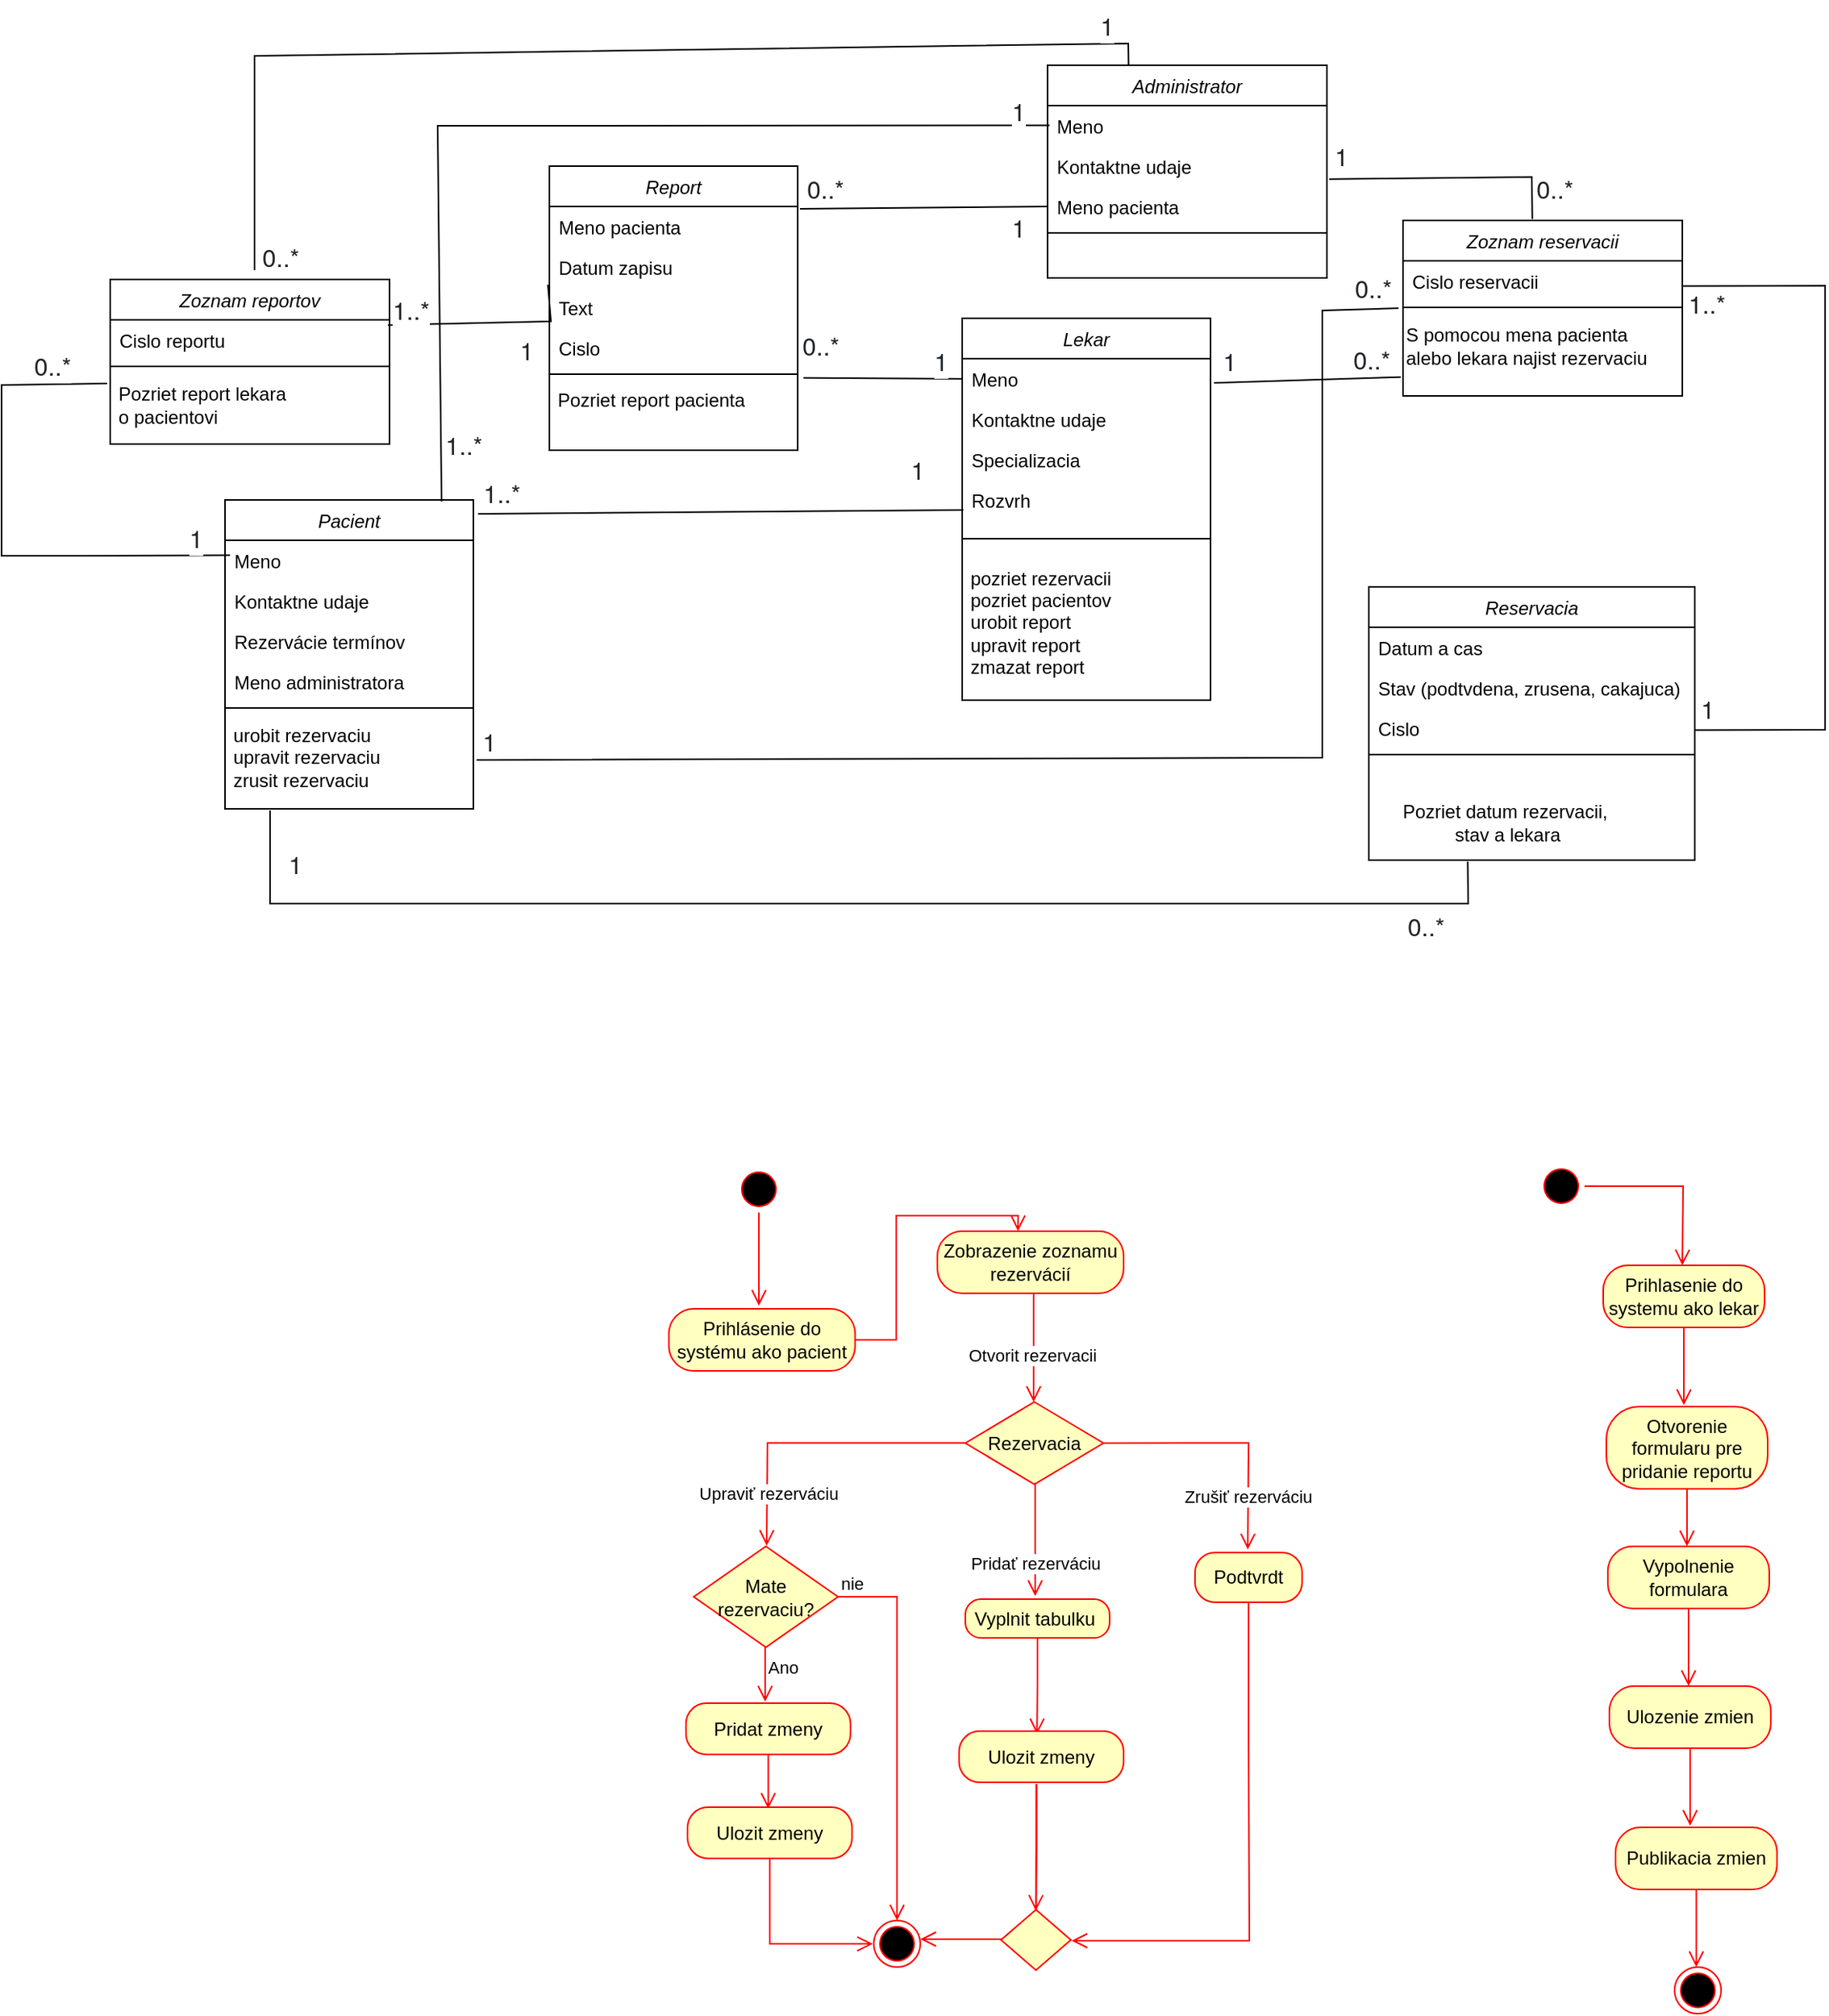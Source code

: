 <mxfile version="26.1.0">
  <diagram id="C5RBs43oDa-KdzZeNtuy" name="Page-1">
    <mxGraphModel dx="1524" dy="1364" grid="0" gridSize="10" guides="0" tooltips="1" connect="0" arrows="0" fold="1" page="0" pageScale="1" pageWidth="827" pageHeight="1169" math="0" shadow="0">
      <root>
        <mxCell id="WIyWlLk6GJQsqaUBKTNV-0" />
        <mxCell id="WIyWlLk6GJQsqaUBKTNV-1" parent="WIyWlLk6GJQsqaUBKTNV-0" />
        <mxCell id="SIPUVN5U4NCSUaF6MyJB-0" value="Pacient" style="swimlane;fontStyle=2;align=center;verticalAlign=top;childLayout=stackLayout;horizontal=1;startSize=26;horizontalStack=0;resizeParent=1;resizeLast=0;collapsible=1;marginBottom=0;rounded=0;shadow=0;strokeWidth=1;" parent="WIyWlLk6GJQsqaUBKTNV-1" vertex="1">
          <mxGeometry x="90" y="-200" width="160" height="199" as="geometry">
            <mxRectangle x="230" y="140" width="160" height="26" as="alternateBounds" />
          </mxGeometry>
        </mxCell>
        <mxCell id="SIPUVN5U4NCSUaF6MyJB-1" value="Meno" style="text;align=left;verticalAlign=top;spacingLeft=4;spacingRight=4;overflow=hidden;rotatable=0;points=[[0,0.5],[1,0.5]];portConstraint=eastwest;" parent="SIPUVN5U4NCSUaF6MyJB-0" vertex="1">
          <mxGeometry y="26" width="160" height="26" as="geometry" />
        </mxCell>
        <mxCell id="SIPUVN5U4NCSUaF6MyJB-2" value="Kontaktne udaje" style="text;align=left;verticalAlign=top;spacingLeft=4;spacingRight=4;overflow=hidden;rotatable=0;points=[[0,0.5],[1,0.5]];portConstraint=eastwest;rounded=0;shadow=0;html=0;" parent="SIPUVN5U4NCSUaF6MyJB-0" vertex="1">
          <mxGeometry y="52" width="160" height="26" as="geometry" />
        </mxCell>
        <mxCell id="SIPUVN5U4NCSUaF6MyJB-3" value="Rezervácie termínov" style="text;align=left;verticalAlign=top;spacingLeft=4;spacingRight=4;overflow=hidden;rotatable=0;points=[[0,0.5],[1,0.5]];portConstraint=eastwest;rounded=0;shadow=0;html=0;" parent="SIPUVN5U4NCSUaF6MyJB-0" vertex="1">
          <mxGeometry y="78" width="160" height="26" as="geometry" />
        </mxCell>
        <mxCell id="ebdDwNSdELi41IyHyQPE-24" value="Meno administratora" style="text;align=left;verticalAlign=top;spacingLeft=4;spacingRight=4;overflow=hidden;rotatable=0;points=[[0,0.5],[1,0.5]];portConstraint=eastwest;rounded=0;shadow=0;html=0;" vertex="1" parent="SIPUVN5U4NCSUaF6MyJB-0">
          <mxGeometry y="104" width="160" height="26" as="geometry" />
        </mxCell>
        <mxCell id="ebdDwNSdELi41IyHyQPE-96" value="" style="line;strokeWidth=1;fillColor=none;align=left;verticalAlign=middle;spacingTop=-1;spacingLeft=3;spacingRight=3;rotatable=0;labelPosition=right;points=[];portConstraint=eastwest;strokeColor=inherit;" vertex="1" parent="SIPUVN5U4NCSUaF6MyJB-0">
          <mxGeometry y="130" width="160" height="8" as="geometry" />
        </mxCell>
        <mxCell id="ebdDwNSdELi41IyHyQPE-103" value="&amp;nbsp;urobit rezervaciu&lt;br&gt;&amp;nbsp;upravit rezervaciu&lt;br&gt;&amp;nbsp;zrusit rezervaciu" style="text;html=1;align=left;verticalAlign=middle;resizable=0;points=[];autosize=1;strokeColor=none;fillColor=none;" vertex="1" parent="SIPUVN5U4NCSUaF6MyJB-0">
          <mxGeometry y="138" width="160" height="55" as="geometry" />
        </mxCell>
        <mxCell id="SIPUVN5U4NCSUaF6MyJB-7" value="Lekar" style="swimlane;fontStyle=2;align=center;verticalAlign=top;childLayout=stackLayout;horizontal=1;startSize=26;horizontalStack=0;resizeParent=1;resizeLast=0;collapsible=1;marginBottom=0;rounded=0;shadow=0;strokeWidth=1;" parent="WIyWlLk6GJQsqaUBKTNV-1" vertex="1">
          <mxGeometry x="565" y="-317" width="160" height="246" as="geometry">
            <mxRectangle x="580" y="-100" width="160" height="26" as="alternateBounds" />
          </mxGeometry>
        </mxCell>
        <mxCell id="SIPUVN5U4NCSUaF6MyJB-8" value="Meno" style="text;align=left;verticalAlign=top;spacingLeft=4;spacingRight=4;overflow=hidden;rotatable=0;points=[[0,0.5],[1,0.5]];portConstraint=eastwest;" parent="SIPUVN5U4NCSUaF6MyJB-7" vertex="1">
          <mxGeometry y="26" width="160" height="26" as="geometry" />
        </mxCell>
        <mxCell id="SIPUVN5U4NCSUaF6MyJB-9" value="Kontaktne udaje" style="text;align=left;verticalAlign=top;spacingLeft=4;spacingRight=4;overflow=hidden;rotatable=0;points=[[0,0.5],[1,0.5]];portConstraint=eastwest;rounded=0;shadow=0;html=0;" parent="SIPUVN5U4NCSUaF6MyJB-7" vertex="1">
          <mxGeometry y="52" width="160" height="26" as="geometry" />
        </mxCell>
        <mxCell id="SIPUVN5U4NCSUaF6MyJB-10" value="Specializacia" style="text;align=left;verticalAlign=top;spacingLeft=4;spacingRight=4;overflow=hidden;rotatable=0;points=[[0,0.5],[1,0.5]];portConstraint=eastwest;rounded=0;shadow=0;html=0;" parent="SIPUVN5U4NCSUaF6MyJB-7" vertex="1">
          <mxGeometry y="78" width="160" height="26" as="geometry" />
        </mxCell>
        <mxCell id="SIPUVN5U4NCSUaF6MyJB-11" value="Rozvrh&#xa;" style="text;align=left;verticalAlign=top;spacingLeft=4;spacingRight=4;overflow=hidden;rotatable=0;points=[[0,0.5],[1,0.5]];portConstraint=eastwest;rounded=0;shadow=0;html=0;" parent="SIPUVN5U4NCSUaF6MyJB-7" vertex="1">
          <mxGeometry y="104" width="160" height="26" as="geometry" />
        </mxCell>
        <mxCell id="ebdDwNSdELi41IyHyQPE-99" value="" style="line;strokeWidth=1;fillColor=none;align=left;verticalAlign=middle;spacingTop=-1;spacingLeft=3;spacingRight=3;rotatable=0;labelPosition=right;points=[];portConstraint=eastwest;strokeColor=inherit;" vertex="1" parent="SIPUVN5U4NCSUaF6MyJB-7">
          <mxGeometry y="130" width="160" height="24" as="geometry" />
        </mxCell>
        <mxCell id="ebdDwNSdELi41IyHyQPE-104" value="&amp;nbsp;pozriet rezervacii&amp;nbsp;&lt;div&gt;&amp;nbsp;pozriet pacientov&lt;br&gt;&amp;nbsp;urobit report&lt;br&gt;&amp;nbsp;upravit report&lt;br&gt;&amp;nbsp;zmazat report&lt;/div&gt;" style="text;html=1;align=left;verticalAlign=middle;resizable=0;points=[];autosize=1;strokeColor=none;fillColor=none;" vertex="1" parent="SIPUVN5U4NCSUaF6MyJB-7">
          <mxGeometry y="154" width="160" height="84" as="geometry" />
        </mxCell>
        <mxCell id="SIPUVN5U4NCSUaF6MyJB-14" value="Administrator" style="swimlane;fontStyle=2;align=center;verticalAlign=top;childLayout=stackLayout;horizontal=1;startSize=26;horizontalStack=0;resizeParent=1;resizeLast=0;collapsible=1;marginBottom=0;rounded=0;shadow=0;strokeWidth=1;" parent="WIyWlLk6GJQsqaUBKTNV-1" vertex="1">
          <mxGeometry x="620" y="-480" width="180" height="137" as="geometry">
            <mxRectangle x="230" y="140" width="160" height="26" as="alternateBounds" />
          </mxGeometry>
        </mxCell>
        <mxCell id="SIPUVN5U4NCSUaF6MyJB-15" value="Meno" style="text;align=left;verticalAlign=top;spacingLeft=4;spacingRight=4;overflow=hidden;rotatable=0;points=[[0,0.5],[1,0.5]];portConstraint=eastwest;" parent="SIPUVN5U4NCSUaF6MyJB-14" vertex="1">
          <mxGeometry y="26" width="180" height="26" as="geometry" />
        </mxCell>
        <mxCell id="SIPUVN5U4NCSUaF6MyJB-16" value="Kontaktne udaje" style="text;align=left;verticalAlign=top;spacingLeft=4;spacingRight=4;overflow=hidden;rotatable=0;points=[[0,0.5],[1,0.5]];portConstraint=eastwest;rounded=0;shadow=0;html=0;" parent="SIPUVN5U4NCSUaF6MyJB-14" vertex="1">
          <mxGeometry y="52" width="180" height="26" as="geometry" />
        </mxCell>
        <mxCell id="SIPUVN5U4NCSUaF6MyJB-17" value="Meno pacienta" style="text;align=left;verticalAlign=top;spacingLeft=4;spacingRight=4;overflow=hidden;rotatable=0;points=[[0,0.5],[1,0.5]];portConstraint=eastwest;rounded=0;shadow=0;html=0;" parent="SIPUVN5U4NCSUaF6MyJB-14" vertex="1">
          <mxGeometry y="78" width="180" height="26" as="geometry" />
        </mxCell>
        <mxCell id="ebdDwNSdELi41IyHyQPE-100" value="" style="line;strokeWidth=1;fillColor=none;align=left;verticalAlign=middle;spacingTop=-1;spacingLeft=3;spacingRight=3;rotatable=0;labelPosition=right;points=[];portConstraint=eastwest;strokeColor=inherit;" vertex="1" parent="SIPUVN5U4NCSUaF6MyJB-14">
          <mxGeometry y="104" width="180" height="8" as="geometry" />
        </mxCell>
        <mxCell id="SIPUVN5U4NCSUaF6MyJB-19" value="Reservacia" style="swimlane;fontStyle=2;align=center;verticalAlign=top;childLayout=stackLayout;horizontal=1;startSize=26;horizontalStack=0;resizeParent=1;resizeLast=0;collapsible=1;marginBottom=0;rounded=0;shadow=0;strokeWidth=1;" parent="WIyWlLk6GJQsqaUBKTNV-1" vertex="1">
          <mxGeometry x="827" y="-144" width="210" height="176" as="geometry">
            <mxRectangle x="230" y="140" width="160" height="26" as="alternateBounds" />
          </mxGeometry>
        </mxCell>
        <mxCell id="SIPUVN5U4NCSUaF6MyJB-22" value="Datum a cas" style="text;align=left;verticalAlign=top;spacingLeft=4;spacingRight=4;overflow=hidden;rotatable=0;points=[[0,0.5],[1,0.5]];portConstraint=eastwest;rounded=0;shadow=0;html=0;" parent="SIPUVN5U4NCSUaF6MyJB-19" vertex="1">
          <mxGeometry y="26" width="210" height="26" as="geometry" />
        </mxCell>
        <mxCell id="SIPUVN5U4NCSUaF6MyJB-23" value="Stav (podtvdena, zrusena, cakajuca)" style="text;align=left;verticalAlign=top;spacingLeft=4;spacingRight=4;overflow=hidden;rotatable=0;points=[[0,0.5],[1,0.5]];portConstraint=eastwest;rounded=0;shadow=0;html=0;" parent="SIPUVN5U4NCSUaF6MyJB-19" vertex="1">
          <mxGeometry y="52" width="210" height="26" as="geometry" />
        </mxCell>
        <mxCell id="ebdDwNSdELi41IyHyQPE-10" value="Cislo" style="text;align=left;verticalAlign=top;spacingLeft=4;spacingRight=4;overflow=hidden;rotatable=0;points=[[0,0.5],[1,0.5]];portConstraint=eastwest;rounded=0;shadow=0;html=0;" vertex="1" parent="SIPUVN5U4NCSUaF6MyJB-19">
          <mxGeometry y="78" width="210" height="26" as="geometry" />
        </mxCell>
        <mxCell id="ebdDwNSdELi41IyHyQPE-102" value="" style="line;strokeWidth=1;fillColor=none;align=left;verticalAlign=middle;spacingTop=-1;spacingLeft=3;spacingRight=3;rotatable=0;labelPosition=right;points=[];portConstraint=eastwest;strokeColor=inherit;" vertex="1" parent="SIPUVN5U4NCSUaF6MyJB-19">
          <mxGeometry y="104" width="210" height="8" as="geometry" />
        </mxCell>
        <mxCell id="SIPUVN5U4NCSUaF6MyJB-28" value="Report" style="swimlane;fontStyle=2;align=center;verticalAlign=top;childLayout=stackLayout;horizontal=1;startSize=26;horizontalStack=0;resizeParent=1;resizeLast=0;collapsible=1;marginBottom=0;rounded=0;shadow=0;strokeWidth=1;" parent="WIyWlLk6GJQsqaUBKTNV-1" vertex="1">
          <mxGeometry x="299" y="-415" width="160" height="183" as="geometry">
            <mxRectangle x="230" y="140" width="160" height="26" as="alternateBounds" />
          </mxGeometry>
        </mxCell>
        <mxCell id="SIPUVN5U4NCSUaF6MyJB-29" value="Meno pacienta" style="text;align=left;verticalAlign=top;spacingLeft=4;spacingRight=4;overflow=hidden;rotatable=0;points=[[0,0.5],[1,0.5]];portConstraint=eastwest;" parent="SIPUVN5U4NCSUaF6MyJB-28" vertex="1">
          <mxGeometry y="26" width="160" height="26" as="geometry" />
        </mxCell>
        <mxCell id="SIPUVN5U4NCSUaF6MyJB-30" value="Datum zapisu" style="text;align=left;verticalAlign=top;spacingLeft=4;spacingRight=4;overflow=hidden;rotatable=0;points=[[0,0.5],[1,0.5]];portConstraint=eastwest;rounded=0;shadow=0;html=0;" parent="SIPUVN5U4NCSUaF6MyJB-28" vertex="1">
          <mxGeometry y="52" width="160" height="26" as="geometry" />
        </mxCell>
        <mxCell id="SIPUVN5U4NCSUaF6MyJB-32" value="Text" style="text;align=left;verticalAlign=top;spacingLeft=4;spacingRight=4;overflow=hidden;rotatable=0;points=[[0,0.5],[1,0.5]];portConstraint=eastwest;rounded=0;shadow=0;html=0;" parent="SIPUVN5U4NCSUaF6MyJB-28" vertex="1">
          <mxGeometry y="78" width="160" height="26" as="geometry" />
        </mxCell>
        <mxCell id="ebdDwNSdELi41IyHyQPE-15" value="Cislo" style="text;align=left;verticalAlign=top;spacingLeft=4;spacingRight=4;overflow=hidden;rotatable=0;points=[[0,0.5],[1,0.5]];portConstraint=eastwest;rounded=0;shadow=0;html=0;" vertex="1" parent="SIPUVN5U4NCSUaF6MyJB-28">
          <mxGeometry y="104" width="160" height="26" as="geometry" />
        </mxCell>
        <mxCell id="ebdDwNSdELi41IyHyQPE-98" value="" style="line;strokeWidth=1;fillColor=none;align=left;verticalAlign=middle;spacingTop=-1;spacingLeft=3;spacingRight=3;rotatable=0;labelPosition=right;points=[];portConstraint=eastwest;strokeColor=inherit;" vertex="1" parent="SIPUVN5U4NCSUaF6MyJB-28">
          <mxGeometry y="130" width="160" height="8" as="geometry" />
        </mxCell>
        <mxCell id="ebdDwNSdELi41IyHyQPE-121" value="&amp;nbsp;Pozriet report pacienta" style="text;html=1;align=left;verticalAlign=middle;resizable=0;points=[];autosize=1;strokeColor=none;fillColor=none;" vertex="1" parent="SIPUVN5U4NCSUaF6MyJB-28">
          <mxGeometry y="138" width="160" height="26" as="geometry" />
        </mxCell>
        <mxCell id="SIPUVN5U4NCSUaF6MyJB-38" value="" style="endArrow=none;html=1;rounded=0;exitX=0;exitY=0.5;exitDx=0;exitDy=0;entryX=0.067;entryY=0.933;entryDx=0;entryDy=0;entryPerimeter=0;" parent="WIyWlLk6GJQsqaUBKTNV-1" source="SIPUVN5U4NCSUaF6MyJB-8" target="SIPUVN5U4NCSUaF6MyJB-54" edge="1">
          <mxGeometry width="50" height="50" relative="1" as="geometry">
            <mxPoint x="690" y="-80" as="sourcePoint" />
            <mxPoint x="457" y="-274" as="targetPoint" />
          </mxGeometry>
        </mxCell>
        <mxCell id="SIPUVN5U4NCSUaF6MyJB-40" value="" style="endArrow=none;html=1;rounded=0;entryX=1.008;entryY=0.823;entryDx=0;entryDy=0;exitX=0.463;exitY=-0.008;exitDx=0;exitDy=0;exitPerimeter=0;entryPerimeter=0;" parent="WIyWlLk6GJQsqaUBKTNV-1" source="ebdDwNSdELi41IyHyQPE-6" target="SIPUVN5U4NCSUaF6MyJB-16" edge="1">
          <mxGeometry width="50" height="50" relative="1" as="geometry">
            <mxPoint x="927" y="-381" as="sourcePoint" />
            <mxPoint x="740" y="-130" as="targetPoint" />
            <Array as="points">
              <mxPoint x="932" y="-408" />
              <mxPoint x="837" y="-407" />
            </Array>
          </mxGeometry>
        </mxCell>
        <mxCell id="SIPUVN5U4NCSUaF6MyJB-45" value="" style="endArrow=none;html=1;rounded=0;exitX=0.894;exitY=1.064;exitDx=0;exitDy=0;entryX=1.019;entryY=0.045;entryDx=0;entryDy=0;exitPerimeter=0;entryPerimeter=0;" parent="WIyWlLk6GJQsqaUBKTNV-1" source="SIPUVN5U4NCSUaF6MyJB-57" target="SIPUVN5U4NCSUaF6MyJB-0" edge="1">
          <mxGeometry width="50" height="50" relative="1" as="geometry">
            <mxPoint x="570" y="-172" as="sourcePoint" />
            <mxPoint x="670" y="-40" as="targetPoint" />
          </mxGeometry>
        </mxCell>
        <mxCell id="SIPUVN5U4NCSUaF6MyJB-48" value="" style="endArrow=none;html=1;rounded=0;entryX=0.338;entryY=1.119;entryDx=0;entryDy=0;entryPerimeter=0;" parent="WIyWlLk6GJQsqaUBKTNV-1" target="ebdDwNSdELi41IyHyQPE-105" edge="1">
          <mxGeometry width="50" height="50" relative="1" as="geometry">
            <mxPoint x="119" as="sourcePoint" />
            <mxPoint x="892" y="60" as="targetPoint" />
            <Array as="points">
              <mxPoint x="119" y="60" />
              <mxPoint x="494" y="60" />
              <mxPoint x="732" y="60" />
              <mxPoint x="891" y="60" />
            </Array>
          </mxGeometry>
        </mxCell>
        <mxCell id="SIPUVN5U4NCSUaF6MyJB-50" value="" style="endArrow=none;html=1;rounded=0;entryX=0;entryY=0.5;entryDx=0;entryDy=0;exitX=1.009;exitY=0.056;exitDx=0;exitDy=0;exitPerimeter=0;" parent="WIyWlLk6GJQsqaUBKTNV-1" source="SIPUVN5U4NCSUaF6MyJB-29" target="SIPUVN5U4NCSUaF6MyJB-17" edge="1">
          <mxGeometry width="50" height="50" relative="1" as="geometry">
            <mxPoint x="730" y="-260" as="sourcePoint" />
            <mxPoint x="780" y="-310" as="targetPoint" />
          </mxGeometry>
        </mxCell>
        <mxCell id="SIPUVN5U4NCSUaF6MyJB-52" value="&lt;span style=&quot;color: rgb(33, 37, 41); font-family: &amp;quot;Fira Sans&amp;quot;, &amp;quot;Helvetica Neue&amp;quot;, Helvetica, Arial, sans-serif; font-size: 16px; font-style: normal; font-variant-ligatures: normal; font-variant-caps: normal; font-weight: 400; letter-spacing: normal; orphans: 2; text-align: -webkit-left; text-indent: 0px; text-transform: none; widows: 2; word-spacing: 0px; -webkit-text-stroke-width: 0px; white-space: normal; background-color: rgb(255, 255, 255); text-decoration-thickness: initial; text-decoration-style: initial; text-decoration-color: initial; display: inline !important; float: none;&quot;&gt;1&lt;/span&gt;" style="text;whiteSpace=wrap;html=1;" parent="WIyWlLk6GJQsqaUBKTNV-1" vertex="1">
          <mxGeometry x="545" y="-306" width="40" height="40" as="geometry" />
        </mxCell>
        <mxCell id="SIPUVN5U4NCSUaF6MyJB-54" value="&lt;span style=&quot;color: rgb(33, 37, 41); font-family: &amp;quot;Fira Sans&amp;quot;, &amp;quot;Helvetica Neue&amp;quot;, Helvetica, Arial, sans-serif; font-size: 16px; font-style: normal; font-variant-ligatures: normal; font-variant-caps: normal; font-weight: 400; letter-spacing: normal; orphans: 2; text-align: -webkit-left; text-indent: 0px; text-transform: none; widows: 2; word-spacing: 0px; -webkit-text-stroke-width: 0px; white-space: normal; background-color: rgb(255, 255, 255); text-decoration-thickness: initial; text-decoration-style: initial; text-decoration-color: initial; float: none; display: inline !important;&quot;&gt;0..*&lt;/span&gt;" style="text;whiteSpace=wrap;html=1;" parent="WIyWlLk6GJQsqaUBKTNV-1" vertex="1">
          <mxGeometry x="460" y="-316" width="40" height="40" as="geometry" />
        </mxCell>
        <mxCell id="SIPUVN5U4NCSUaF6MyJB-55" value="&lt;span style=&quot;color: rgb(33, 37, 41); font-family: &amp;quot;Fira Sans&amp;quot;, &amp;quot;Helvetica Neue&amp;quot;, Helvetica, Arial, sans-serif; font-size: 16px; font-style: normal; font-variant-ligatures: normal; font-variant-caps: normal; font-weight: 400; letter-spacing: normal; orphans: 2; text-align: -webkit-left; text-indent: 0px; text-transform: none; widows: 2; word-spacing: 0px; -webkit-text-stroke-width: 0px; white-space: normal; background-color: rgb(255, 255, 255); text-decoration-thickness: initial; text-decoration-style: initial; text-decoration-color: initial; float: none; display: inline !important;&quot;&gt;1&lt;/span&gt;" style="text;whiteSpace=wrap;html=1;" parent="WIyWlLk6GJQsqaUBKTNV-1" vertex="1">
          <mxGeometry x="803" y="-438" width="14" height="28" as="geometry" />
        </mxCell>
        <mxCell id="SIPUVN5U4NCSUaF6MyJB-57" value="&lt;span style=&quot;color: rgb(33, 37, 41); font-family: &amp;quot;Fira Sans&amp;quot;, &amp;quot;Helvetica Neue&amp;quot;, Helvetica, Arial, sans-serif; font-size: 16px; font-style: normal; font-variant-ligatures: normal; font-variant-caps: normal; font-weight: 400; letter-spacing: normal; orphans: 2; text-align: -webkit-left; text-indent: 0px; text-transform: none; widows: 2; word-spacing: 0px; -webkit-text-stroke-width: 0px; white-space: normal; background-color: rgb(255, 255, 255); text-decoration-thickness: initial; text-decoration-style: initial; text-decoration-color: initial; display: inline !important; float: none;&quot;&gt;1&lt;/span&gt;" style="text;whiteSpace=wrap;html=1;" parent="WIyWlLk6GJQsqaUBKTNV-1" vertex="1">
          <mxGeometry x="530" y="-236" width="40" height="40" as="geometry" />
        </mxCell>
        <mxCell id="SIPUVN5U4NCSUaF6MyJB-58" value="&lt;span style=&quot;color: rgb(33, 37, 41); font-family: &amp;quot;Fira Sans&amp;quot;, &amp;quot;Helvetica Neue&amp;quot;, Helvetica, Arial, sans-serif; font-size: 16px; text-align: -webkit-left; text-wrap: wrap;&quot;&gt;1..*&lt;/span&gt;" style="text;html=1;align=center;verticalAlign=middle;resizable=0;points=[];autosize=1;strokeColor=none;fillColor=none;" parent="WIyWlLk6GJQsqaUBKTNV-1" vertex="1">
          <mxGeometry x="247" y="-221" width="42" height="31" as="geometry" />
        </mxCell>
        <mxCell id="SIPUVN5U4NCSUaF6MyJB-59" value="&lt;span style=&quot;color: rgb(33, 37, 41); font-family: &amp;quot;Fira Sans&amp;quot;, &amp;quot;Helvetica Neue&amp;quot;, Helvetica, Arial, sans-serif; font-size: 16px; font-style: normal; font-variant-ligatures: normal; font-variant-caps: normal; font-weight: 400; letter-spacing: normal; orphans: 2; text-align: -webkit-left; text-indent: 0px; text-transform: none; widows: 2; word-spacing: 0px; -webkit-text-stroke-width: 0px; white-space: normal; background-color: rgb(255, 255, 255); text-decoration-thickness: initial; text-decoration-style: initial; text-decoration-color: initial; float: none; display: inline !important;&quot;&gt;1&lt;/span&gt;" style="text;whiteSpace=wrap;html=1;" parent="WIyWlLk6GJQsqaUBKTNV-1" vertex="1">
          <mxGeometry x="595" y="-392" width="60" height="40" as="geometry" />
        </mxCell>
        <mxCell id="SIPUVN5U4NCSUaF6MyJB-61" value="&lt;span style=&quot;color: rgb(33, 37, 41); font-family: &amp;quot;Fira Sans&amp;quot;, &amp;quot;Helvetica Neue&amp;quot;, Helvetica, Arial, sans-serif; font-size: 16px; font-style: normal; font-variant-ligatures: normal; font-variant-caps: normal; font-weight: 400; letter-spacing: normal; orphans: 2; text-align: -webkit-left; text-indent: 0px; text-transform: none; widows: 2; word-spacing: 0px; -webkit-text-stroke-width: 0px; white-space: normal; background-color: rgb(255, 255, 255); text-decoration-thickness: initial; text-decoration-style: initial; text-decoration-color: initial; float: none; display: inline !important;&quot;&gt;0..*&lt;/span&gt;" style="text;whiteSpace=wrap;html=1;" parent="WIyWlLk6GJQsqaUBKTNV-1" vertex="1">
          <mxGeometry x="463" y="-417" width="40" height="40" as="geometry" />
        </mxCell>
        <mxCell id="SIPUVN5U4NCSUaF6MyJB-63" value="&lt;span style=&quot;color: rgb(33, 37, 41); font-family: &amp;quot;Fira Sans&amp;quot;, &amp;quot;Helvetica Neue&amp;quot;, Helvetica, Arial, sans-serif; font-size: 16px; font-style: normal; font-variant-ligatures: normal; font-variant-caps: normal; font-weight: 400; letter-spacing: normal; orphans: 2; text-align: -webkit-left; text-indent: 0px; text-transform: none; widows: 2; word-spacing: 0px; -webkit-text-stroke-width: 0px; white-space: normal; background-color: rgb(255, 255, 255); text-decoration-thickness: initial; text-decoration-style: initial; text-decoration-color: initial; display: inline !important; float: none;&quot;&gt;1&lt;/span&gt;" style="text;whiteSpace=wrap;html=1;" parent="WIyWlLk6GJQsqaUBKTNV-1" vertex="1">
          <mxGeometry x="1039" y="-82" width="40" height="40" as="geometry" />
        </mxCell>
        <mxCell id="SIPUVN5U4NCSUaF6MyJB-64" value="&lt;span style=&quot;color: rgb(33, 37, 41); font-family: &amp;quot;Fira Sans&amp;quot;, &amp;quot;Helvetica Neue&amp;quot;, Helvetica, Arial, sans-serif; font-size: 16px; font-style: normal; font-variant-ligatures: normal; font-variant-caps: normal; font-weight: 400; letter-spacing: normal; orphans: 2; text-align: -webkit-left; text-indent: 0px; text-transform: none; widows: 2; word-spacing: 0px; -webkit-text-stroke-width: 0px; white-space: normal; background-color: rgb(255, 255, 255); text-decoration-thickness: initial; text-decoration-style: initial; text-decoration-color: initial; float: none; display: inline !important;&quot;&gt;1..*&lt;/span&gt;" style="text;whiteSpace=wrap;html=1;" parent="WIyWlLk6GJQsqaUBKTNV-1" vertex="1">
          <mxGeometry x="1031" y="-343" width="40" height="40" as="geometry" />
        </mxCell>
        <mxCell id="SIPUVN5U4NCSUaF6MyJB-65" value="&lt;span style=&quot;color: rgb(33, 37, 41); font-family: &amp;quot;Fira Sans&amp;quot;, &amp;quot;Helvetica Neue&amp;quot;, Helvetica, Arial, sans-serif; font-size: 16px; font-style: normal; font-variant-ligatures: normal; font-variant-caps: normal; font-weight: 400; letter-spacing: normal; orphans: 2; text-align: -webkit-left; text-indent: 0px; text-transform: none; widows: 2; word-spacing: 0px; -webkit-text-stroke-width: 0px; white-space: normal; background-color: rgb(255, 255, 255); text-decoration-thickness: initial; text-decoration-style: initial; text-decoration-color: initial; float: none; display: inline !important;&quot;&gt;1&lt;/span&gt;" style="text;whiteSpace=wrap;html=1;" parent="WIyWlLk6GJQsqaUBKTNV-1" vertex="1">
          <mxGeometry x="129" y="18" width="40" height="40" as="geometry" />
        </mxCell>
        <mxCell id="SIPUVN5U4NCSUaF6MyJB-69" value="&lt;span style=&quot;color: rgb(33, 37, 41); font-family: &amp;quot;Fira Sans&amp;quot;, &amp;quot;Helvetica Neue&amp;quot;, Helvetica, Arial, sans-serif; font-size: 16px; font-style: normal; font-variant-ligatures: normal; font-variant-caps: normal; font-weight: 400; letter-spacing: normal; orphans: 2; text-align: -webkit-left; text-indent: 0px; text-transform: none; widows: 2; word-spacing: 0px; -webkit-text-stroke-width: 0px; white-space: normal; background-color: rgb(255, 255, 255); text-decoration-thickness: initial; text-decoration-style: initial; text-decoration-color: initial; float: none; display: inline !important;&quot;&gt;0..*&lt;/span&gt;" style="text;whiteSpace=wrap;html=1;" parent="WIyWlLk6GJQsqaUBKTNV-1" vertex="1">
          <mxGeometry x="850" y="58" width="40" height="40" as="geometry" />
        </mxCell>
        <mxCell id="ebdDwNSdELi41IyHyQPE-0" value="" style="ellipse;html=1;shape=startState;fillColor=#000000;strokeColor=#ff0000;" vertex="1" parent="WIyWlLk6GJQsqaUBKTNV-1">
          <mxGeometry x="419" y="229" width="30" height="30" as="geometry" />
        </mxCell>
        <mxCell id="ebdDwNSdELi41IyHyQPE-1" value="" style="edgeStyle=orthogonalEdgeStyle;html=1;verticalAlign=bottom;endArrow=open;endSize=8;strokeColor=#ff0000;rounded=0;" edge="1" source="ebdDwNSdELi41IyHyQPE-0" parent="WIyWlLk6GJQsqaUBKTNV-1">
          <mxGeometry relative="1" as="geometry">
            <mxPoint x="434" y="319" as="targetPoint" />
          </mxGeometry>
        </mxCell>
        <mxCell id="ebdDwNSdELi41IyHyQPE-2" value="Prihlásenie do systému ako pacient" style="rounded=1;whiteSpace=wrap;html=1;arcSize=40;fontColor=#000000;fillColor=#ffffc0;strokeColor=#ff0000;" vertex="1" parent="WIyWlLk6GJQsqaUBKTNV-1">
          <mxGeometry x="376" y="321" width="120" height="40" as="geometry" />
        </mxCell>
        <mxCell id="ebdDwNSdELi41IyHyQPE-3" value="" style="edgeStyle=orthogonalEdgeStyle;html=1;verticalAlign=bottom;endArrow=open;endSize=8;strokeColor=#ff0000;rounded=0;entryX=0.433;entryY=0;entryDx=0;entryDy=0;entryPerimeter=0;" edge="1" source="ebdDwNSdELi41IyHyQPE-2" parent="WIyWlLk6GJQsqaUBKTNV-1" target="ebdDwNSdELi41IyHyQPE-62">
          <mxGeometry relative="1" as="geometry">
            <mxPoint x="343" y="225" as="targetPoint" />
          </mxGeometry>
        </mxCell>
        <mxCell id="ebdDwNSdELi41IyHyQPE-6" value="Zoznam reservacii" style="swimlane;fontStyle=2;align=center;verticalAlign=top;childLayout=stackLayout;horizontal=1;startSize=26;horizontalStack=0;resizeParent=1;resizeLast=0;collapsible=1;marginBottom=0;rounded=0;shadow=0;strokeWidth=1;" vertex="1" parent="WIyWlLk6GJQsqaUBKTNV-1">
          <mxGeometry x="849" y="-380" width="180" height="113" as="geometry">
            <mxRectangle x="230" y="140" width="160" height="26" as="alternateBounds" />
          </mxGeometry>
        </mxCell>
        <mxCell id="ebdDwNSdELi41IyHyQPE-8" value="Cislo reservacii" style="text;align=left;verticalAlign=top;spacingLeft=4;spacingRight=4;overflow=hidden;rotatable=0;points=[[0,0.5],[1,0.5]];portConstraint=eastwest;rounded=0;shadow=0;html=0;" vertex="1" parent="ebdDwNSdELi41IyHyQPE-6">
          <mxGeometry y="26" width="180" height="26" as="geometry" />
        </mxCell>
        <mxCell id="ebdDwNSdELi41IyHyQPE-101" value="" style="line;strokeWidth=1;fillColor=none;align=left;verticalAlign=middle;spacingTop=-1;spacingLeft=3;spacingRight=3;rotatable=0;labelPosition=right;points=[];portConstraint=eastwest;strokeColor=inherit;" vertex="1" parent="ebdDwNSdELi41IyHyQPE-6">
          <mxGeometry y="52" width="180" height="8" as="geometry" />
        </mxCell>
        <mxCell id="ebdDwNSdELi41IyHyQPE-106" value="S pomocou mena pacienta &lt;br&gt;alebo lekara najist rezervaciu" style="text;html=1;align=left;verticalAlign=middle;resizable=0;points=[];autosize=1;strokeColor=none;fillColor=none;" vertex="1" parent="ebdDwNSdELi41IyHyQPE-6">
          <mxGeometry y="60" width="180" height="41" as="geometry" />
        </mxCell>
        <mxCell id="ebdDwNSdELi41IyHyQPE-11" value="" style="endArrow=none;html=1;rounded=0;entryX=1.003;entryY=0.623;entryDx=0;entryDy=0;exitX=1.002;exitY=0.546;exitDx=0;exitDy=0;exitPerimeter=0;entryPerimeter=0;" edge="1" parent="WIyWlLk6GJQsqaUBKTNV-1" source="ebdDwNSdELi41IyHyQPE-10" target="ebdDwNSdELi41IyHyQPE-8">
          <mxGeometry width="50" height="50" relative="1" as="geometry">
            <mxPoint x="950" y="-418" as="sourcePoint" />
            <mxPoint x="810" y="-379" as="targetPoint" />
            <Array as="points">
              <mxPoint x="1121" y="-52" />
              <mxPoint x="1121" y="-338" />
            </Array>
          </mxGeometry>
        </mxCell>
        <mxCell id="ebdDwNSdELi41IyHyQPE-12" value="Zoznam reportov" style="swimlane;fontStyle=2;align=center;verticalAlign=top;childLayout=stackLayout;horizontal=1;startSize=26;horizontalStack=0;resizeParent=1;resizeLast=0;collapsible=1;marginBottom=0;rounded=0;shadow=0;strokeWidth=1;" vertex="1" parent="WIyWlLk6GJQsqaUBKTNV-1">
          <mxGeometry x="16" y="-342" width="180" height="106" as="geometry">
            <mxRectangle x="230" y="140" width="160" height="26" as="alternateBounds" />
          </mxGeometry>
        </mxCell>
        <mxCell id="ebdDwNSdELi41IyHyQPE-14" value="Cislo reportu" style="text;align=left;verticalAlign=top;spacingLeft=4;spacingRight=4;overflow=hidden;rotatable=0;points=[[0,0.5],[1,0.5]];portConstraint=eastwest;rounded=0;shadow=0;html=0;" vertex="1" parent="ebdDwNSdELi41IyHyQPE-12">
          <mxGeometry y="26" width="180" height="26" as="geometry" />
        </mxCell>
        <mxCell id="ebdDwNSdELi41IyHyQPE-95" value="" style="line;strokeWidth=1;fillColor=none;align=left;verticalAlign=middle;spacingTop=-1;spacingLeft=3;spacingRight=3;rotatable=0;labelPosition=right;points=[];portConstraint=eastwest;strokeColor=inherit;" vertex="1" parent="ebdDwNSdELi41IyHyQPE-12">
          <mxGeometry y="52" width="180" height="8" as="geometry" />
        </mxCell>
        <mxCell id="ebdDwNSdELi41IyHyQPE-116" value="&amp;nbsp;Pozriet report lekara&lt;div&gt;&amp;nbsp;o pacientovi&lt;/div&gt;" style="text;html=1;align=left;verticalAlign=middle;resizable=0;points=[];autosize=1;strokeColor=none;fillColor=none;" vertex="1" parent="ebdDwNSdELi41IyHyQPE-12">
          <mxGeometry y="60" width="180" height="41" as="geometry" />
        </mxCell>
        <mxCell id="ebdDwNSdELi41IyHyQPE-16" value="" style="endArrow=none;html=1;rounded=0;entryX=0.994;entryY=0.131;entryDx=0;entryDy=0;exitX=-0.006;exitY=-0.062;exitDx=0;exitDy=0;entryPerimeter=0;exitPerimeter=0;" edge="1" parent="WIyWlLk6GJQsqaUBKTNV-1" source="SIPUVN5U4NCSUaF6MyJB-32" target="ebdDwNSdELi41IyHyQPE-14">
          <mxGeometry width="50" height="50" relative="1" as="geometry">
            <mxPoint x="317" y="-319" as="sourcePoint" />
            <mxPoint x="260" y="-73" as="targetPoint" />
            <Array as="points">
              <mxPoint x="300" y="-315" />
            </Array>
          </mxGeometry>
        </mxCell>
        <mxCell id="ebdDwNSdELi41IyHyQPE-17" value="" style="endArrow=none;html=1;rounded=0;entryX=0.29;entryY=0.001;entryDx=0;entryDy=0;entryPerimeter=0;" edge="1" parent="WIyWlLk6GJQsqaUBKTNV-1" target="SIPUVN5U4NCSUaF6MyJB-14">
          <mxGeometry width="50" height="50" relative="1" as="geometry">
            <mxPoint x="109" y="-348" as="sourcePoint" />
            <mxPoint x="677" y="-493" as="targetPoint" />
            <Array as="points">
              <mxPoint x="109" y="-486" />
              <mxPoint x="672" y="-494" />
            </Array>
          </mxGeometry>
        </mxCell>
        <mxCell id="ebdDwNSdELi41IyHyQPE-18" value="&lt;span style=&quot;color: rgb(33, 37, 41); font-family: &amp;quot;Fira Sans&amp;quot;, &amp;quot;Helvetica Neue&amp;quot;, Helvetica, Arial, sans-serif; font-size: 16px; font-style: normal; font-variant-ligatures: normal; font-variant-caps: normal; font-weight: 400; letter-spacing: normal; orphans: 2; text-align: -webkit-left; text-indent: 0px; text-transform: none; widows: 2; word-spacing: 0px; -webkit-text-stroke-width: 0px; white-space: normal; background-color: rgb(255, 255, 255); text-decoration-thickness: initial; text-decoration-style: initial; text-decoration-color: initial; float: none; display: inline !important;&quot;&gt;1&lt;/span&gt;" style="text;whiteSpace=wrap;html=1;" vertex="1" parent="WIyWlLk6GJQsqaUBKTNV-1">
          <mxGeometry x="652" y="-522" width="18" height="32" as="geometry" />
        </mxCell>
        <mxCell id="ebdDwNSdELi41IyHyQPE-19" value="&lt;span style=&quot;color: rgb(33, 37, 41); font-family: &amp;quot;Fira Sans&amp;quot;, &amp;quot;Helvetica Neue&amp;quot;, Helvetica, Arial, sans-serif; font-size: 16px; font-style: normal; font-variant-ligatures: normal; font-variant-caps: normal; font-weight: 400; letter-spacing: normal; orphans: 2; text-align: -webkit-left; text-indent: 0px; text-transform: none; widows: 2; word-spacing: 0px; -webkit-text-stroke-width: 0px; white-space: normal; background-color: rgb(255, 255, 255); text-decoration-thickness: initial; text-decoration-style: initial; text-decoration-color: initial; float: none; display: inline !important;&quot;&gt;1..*&lt;/span&gt;" style="text;whiteSpace=wrap;html=1;" vertex="1" parent="WIyWlLk6GJQsqaUBKTNV-1">
          <mxGeometry x="196" y="-339" width="40" height="40" as="geometry" />
        </mxCell>
        <mxCell id="ebdDwNSdELi41IyHyQPE-20" value="&lt;span style=&quot;color: rgb(33, 37, 41); font-family: &amp;quot;Fira Sans&amp;quot;, &amp;quot;Helvetica Neue&amp;quot;, Helvetica, Arial, sans-serif; font-size: 16px; font-style: normal; font-variant-ligatures: normal; font-variant-caps: normal; font-weight: 400; letter-spacing: normal; orphans: 2; text-align: -webkit-left; text-indent: 0px; text-transform: none; widows: 2; word-spacing: 0px; -webkit-text-stroke-width: 0px; white-space: normal; background-color: rgb(255, 255, 255); text-decoration-thickness: initial; text-decoration-style: initial; text-decoration-color: initial; display: inline !important; float: none;&quot;&gt;1&lt;/span&gt;" style="text;whiteSpace=wrap;html=1;" vertex="1" parent="WIyWlLk6GJQsqaUBKTNV-1">
          <mxGeometry x="278" y="-313" width="26" height="27" as="geometry" />
        </mxCell>
        <mxCell id="ebdDwNSdELi41IyHyQPE-23" value="&lt;span style=&quot;color: rgb(33, 37, 41); font-family: &amp;quot;Fira Sans&amp;quot;, &amp;quot;Helvetica Neue&amp;quot;, Helvetica, Arial, sans-serif; font-size: 16px; font-style: normal; font-variant-ligatures: normal; font-variant-caps: normal; font-weight: 400; letter-spacing: normal; orphans: 2; text-align: -webkit-left; text-indent: 0px; text-transform: none; widows: 2; word-spacing: 0px; -webkit-text-stroke-width: 0px; white-space: normal; background-color: rgb(255, 255, 255); text-decoration-thickness: initial; text-decoration-style: initial; text-decoration-color: initial; float: none; display: inline !important;&quot;&gt;0..*&lt;/span&gt;" style="text;whiteSpace=wrap;html=1;" vertex="1" parent="WIyWlLk6GJQsqaUBKTNV-1">
          <mxGeometry x="112" y="-373" width="30" height="34" as="geometry" />
        </mxCell>
        <mxCell id="ebdDwNSdELi41IyHyQPE-25" value="" style="endArrow=none;html=1;rounded=0;exitX=0.007;exitY=0.492;exitDx=0;exitDy=0;entryX=0.872;entryY=0.005;entryDx=0;entryDy=0;entryPerimeter=0;exitPerimeter=0;" edge="1" parent="WIyWlLk6GJQsqaUBKTNV-1" source="SIPUVN5U4NCSUaF6MyJB-15" target="SIPUVN5U4NCSUaF6MyJB-0">
          <mxGeometry width="50" height="50" relative="1" as="geometry">
            <mxPoint x="580" y="-266" as="sourcePoint" />
            <mxPoint x="477" y="-293" as="targetPoint" />
            <Array as="points">
              <mxPoint x="227" y="-441" />
            </Array>
          </mxGeometry>
        </mxCell>
        <mxCell id="ebdDwNSdELi41IyHyQPE-27" value="&lt;span style=&quot;color: rgb(33, 37, 41); font-family: &amp;quot;Fira Sans&amp;quot;, &amp;quot;Helvetica Neue&amp;quot;, Helvetica, Arial, sans-serif; font-size: 16px; font-style: normal; font-variant-ligatures: normal; font-variant-caps: normal; font-weight: 400; letter-spacing: normal; orphans: 2; text-align: -webkit-left; text-indent: 0px; text-transform: none; widows: 2; word-spacing: 0px; -webkit-text-stroke-width: 0px; white-space: normal; background-color: rgb(255, 255, 255); text-decoration-thickness: initial; text-decoration-style: initial; text-decoration-color: initial; display: inline !important; float: none;&quot;&gt;1&lt;/span&gt;" style="text;whiteSpace=wrap;html=1;" vertex="1" parent="WIyWlLk6GJQsqaUBKTNV-1">
          <mxGeometry x="595" y="-467" width="40" height="40" as="geometry" />
        </mxCell>
        <mxCell id="ebdDwNSdELi41IyHyQPE-28" value="&lt;span style=&quot;color: rgb(33, 37, 41); font-family: &amp;quot;Fira Sans&amp;quot;, &amp;quot;Helvetica Neue&amp;quot;, Helvetica, Arial, sans-serif; font-size: 16px; font-style: normal; font-variant-ligatures: normal; font-variant-caps: normal; font-weight: 400; letter-spacing: normal; orphans: 2; text-align: -webkit-left; text-indent: 0px; text-transform: none; widows: 2; word-spacing: 0px; -webkit-text-stroke-width: 0px; white-space: normal; background-color: rgb(255, 255, 255); text-decoration-thickness: initial; text-decoration-style: initial; text-decoration-color: initial; float: none; display: inline !important;&quot;&gt;1..*&lt;/span&gt;" style="text;whiteSpace=wrap;html=1;" vertex="1" parent="WIyWlLk6GJQsqaUBKTNV-1">
          <mxGeometry x="230" y="-252" width="40" height="40" as="geometry" />
        </mxCell>
        <mxCell id="ebdDwNSdELi41IyHyQPE-38" value="" style="edgeStyle=orthogonalEdgeStyle;html=1;verticalAlign=bottom;endArrow=open;endSize=8;strokeColor=#ff0000;rounded=0;" edge="1" parent="WIyWlLk6GJQsqaUBKTNV-1">
          <mxGeometry relative="1" as="geometry">
            <mxPoint x="611" y="381" as="targetPoint" />
            <mxPoint x="610" y="278" as="sourcePoint" />
            <Array as="points">
              <mxPoint x="610" y="279" />
              <mxPoint x="610" y="307" />
              <mxPoint x="611" y="307" />
            </Array>
          </mxGeometry>
        </mxCell>
        <mxCell id="ebdDwNSdELi41IyHyQPE-39" value="Otvorit rezervacii" style="edgeLabel;html=1;align=center;verticalAlign=middle;resizable=0;points=[];" vertex="1" connectable="0" parent="ebdDwNSdELi41IyHyQPE-38">
          <mxGeometry x="-0.597" relative="1" as="geometry">
            <mxPoint y="52" as="offset" />
          </mxGeometry>
        </mxCell>
        <mxCell id="ebdDwNSdELi41IyHyQPE-50" value="Rezervacia" style="rhombus;whiteSpace=wrap;html=1;fontColor=#000000;fillColor=#ffffc0;strokeColor=#ff0000;" vertex="1" parent="WIyWlLk6GJQsqaUBKTNV-1">
          <mxGeometry x="567" y="381" width="89" height="53" as="geometry" />
        </mxCell>
        <mxCell id="ebdDwNSdELi41IyHyQPE-53" value="" style="edgeStyle=orthogonalEdgeStyle;html=1;verticalAlign=bottom;endArrow=open;endSize=8;strokeColor=#ff0000;rounded=0;" edge="1" parent="WIyWlLk6GJQsqaUBKTNV-1">
          <mxGeometry relative="1" as="geometry">
            <mxPoint x="612" y="506" as="targetPoint" />
            <mxPoint x="612" y="433" as="sourcePoint" />
          </mxGeometry>
        </mxCell>
        <mxCell id="ebdDwNSdELi41IyHyQPE-54" value="Pridať rezerváciu" style="edgeLabel;html=1;align=center;verticalAlign=middle;resizable=0;points=[];" vertex="1" connectable="0" parent="ebdDwNSdELi41IyHyQPE-53">
          <mxGeometry x="0.409" relative="1" as="geometry">
            <mxPoint as="offset" />
          </mxGeometry>
        </mxCell>
        <mxCell id="ebdDwNSdELi41IyHyQPE-58" value="" style="edgeStyle=orthogonalEdgeStyle;html=1;verticalAlign=bottom;endArrow=open;endSize=8;strokeColor=#ff0000;rounded=0;exitX=0.004;exitY=0.498;exitDx=0;exitDy=0;exitPerimeter=0;" edge="1" parent="WIyWlLk6GJQsqaUBKTNV-1" source="ebdDwNSdELi41IyHyQPE-50">
          <mxGeometry relative="1" as="geometry">
            <mxPoint x="439" y="473.67" as="targetPoint" />
            <mxPoint x="483.026" y="408.004" as="sourcePoint" />
          </mxGeometry>
        </mxCell>
        <mxCell id="ebdDwNSdELi41IyHyQPE-61" value="Upraviť rezerváciu" style="edgeLabel;html=1;align=center;verticalAlign=middle;resizable=0;points=[];" vertex="1" connectable="0" parent="ebdDwNSdELi41IyHyQPE-58">
          <mxGeometry x="0.652" relative="1" as="geometry">
            <mxPoint as="offset" />
          </mxGeometry>
        </mxCell>
        <mxCell id="ebdDwNSdELi41IyHyQPE-62" value="Zobrazenie zoznamu rezervácií" style="rounded=1;whiteSpace=wrap;html=1;arcSize=40;fontColor=#000000;fillColor=#ffffc0;strokeColor=#ff0000;" vertex="1" parent="WIyWlLk6GJQsqaUBKTNV-1">
          <mxGeometry x="549" y="271" width="120" height="40" as="geometry" />
        </mxCell>
        <mxCell id="ebdDwNSdELi41IyHyQPE-63" value="" style="edgeStyle=orthogonalEdgeStyle;html=1;verticalAlign=bottom;endArrow=open;endSize=8;strokeColor=#ff0000;rounded=0;exitX=0.988;exitY=0.499;exitDx=0;exitDy=0;exitPerimeter=0;" edge="1" parent="WIyWlLk6GJQsqaUBKTNV-1" source="ebdDwNSdELi41IyHyQPE-50">
          <mxGeometry relative="1" as="geometry">
            <mxPoint x="749" y="476" as="targetPoint" />
            <mxPoint x="747" y="346" as="sourcePoint" />
          </mxGeometry>
        </mxCell>
        <mxCell id="ebdDwNSdELi41IyHyQPE-64" value="Zrušiť rezerváciu" style="edgeLabel;html=1;align=center;verticalAlign=middle;resizable=0;points=[];" vertex="1" connectable="0" parent="ebdDwNSdELi41IyHyQPE-63">
          <mxGeometry x="0.577" y="-1" relative="1" as="geometry">
            <mxPoint as="offset" />
          </mxGeometry>
        </mxCell>
        <mxCell id="ebdDwNSdELi41IyHyQPE-65" value="Mate rezervaciu?" style="rhombus;whiteSpace=wrap;html=1;fontColor=#000000;fillColor=#ffffc0;strokeColor=#ff0000;" vertex="1" parent="WIyWlLk6GJQsqaUBKTNV-1">
          <mxGeometry x="392" y="474" width="93" height="65" as="geometry" />
        </mxCell>
        <mxCell id="ebdDwNSdELi41IyHyQPE-66" value="nie" style="edgeStyle=orthogonalEdgeStyle;html=1;align=left;verticalAlign=bottom;endArrow=open;endSize=8;strokeColor=#ff0000;rounded=0;" edge="1" source="ebdDwNSdELi41IyHyQPE-65" parent="WIyWlLk6GJQsqaUBKTNV-1" target="ebdDwNSdELi41IyHyQPE-78">
          <mxGeometry x="-1" relative="1" as="geometry">
            <mxPoint x="495" y="552" as="targetPoint" />
          </mxGeometry>
        </mxCell>
        <mxCell id="ebdDwNSdELi41IyHyQPE-67" value="Ano" style="edgeStyle=orthogonalEdgeStyle;html=1;align=left;verticalAlign=top;endArrow=open;endSize=8;strokeColor=#ff0000;rounded=0;" edge="1" source="ebdDwNSdELi41IyHyQPE-65" parent="WIyWlLk6GJQsqaUBKTNV-1">
          <mxGeometry x="-1" relative="1" as="geometry">
            <mxPoint x="438" y="574" as="targetPoint" />
          </mxGeometry>
        </mxCell>
        <mxCell id="ebdDwNSdELi41IyHyQPE-68" value="Pridat zmeny" style="rounded=1;whiteSpace=wrap;html=1;arcSize=40;fontColor=#000000;fillColor=#ffffc0;strokeColor=#ff0000;" vertex="1" parent="WIyWlLk6GJQsqaUBKTNV-1">
          <mxGeometry x="387" y="575" width="106" height="33" as="geometry" />
        </mxCell>
        <mxCell id="ebdDwNSdELi41IyHyQPE-69" value="" style="edgeStyle=orthogonalEdgeStyle;html=1;verticalAlign=bottom;endArrow=open;endSize=8;strokeColor=#ff0000;rounded=0;" edge="1" source="ebdDwNSdELi41IyHyQPE-68" parent="WIyWlLk6GJQsqaUBKTNV-1">
          <mxGeometry relative="1" as="geometry">
            <mxPoint x="440" y="643" as="targetPoint" />
          </mxGeometry>
        </mxCell>
        <mxCell id="ebdDwNSdELi41IyHyQPE-72" value="Ulozit zmeny" style="rounded=1;whiteSpace=wrap;html=1;arcSize=40;fontColor=#000000;fillColor=#ffffc0;strokeColor=#ff0000;" vertex="1" parent="WIyWlLk6GJQsqaUBKTNV-1">
          <mxGeometry x="388" y="642" width="106" height="33" as="geometry" />
        </mxCell>
        <mxCell id="ebdDwNSdELi41IyHyQPE-73" value="" style="edgeStyle=orthogonalEdgeStyle;html=1;verticalAlign=bottom;endArrow=open;endSize=8;strokeColor=#ff0000;rounded=0;entryX=-0.019;entryY=0.667;entryDx=0;entryDy=0;entryPerimeter=0;" edge="1" parent="WIyWlLk6GJQsqaUBKTNV-1" source="ebdDwNSdELi41IyHyQPE-72">
          <mxGeometry relative="1" as="geometry">
            <mxPoint x="507.43" y="730.01" as="targetPoint" />
            <mxPoint x="441" y="692" as="sourcePoint" />
            <Array as="points">
              <mxPoint x="441" y="730" />
            </Array>
          </mxGeometry>
        </mxCell>
        <mxCell id="ebdDwNSdELi41IyHyQPE-74" value="Podtvrdt" style="rounded=1;whiteSpace=wrap;html=1;arcSize=40;fontColor=#000000;fillColor=#ffffc0;strokeColor=#ff0000;" vertex="1" parent="WIyWlLk6GJQsqaUBKTNV-1">
          <mxGeometry x="715" y="478" width="69" height="32" as="geometry" />
        </mxCell>
        <mxCell id="ebdDwNSdELi41IyHyQPE-75" value="" style="edgeStyle=orthogonalEdgeStyle;html=1;verticalAlign=bottom;endArrow=open;endSize=8;strokeColor=#ff0000;rounded=0;entryX=1.012;entryY=0.525;entryDx=0;entryDy=0;entryPerimeter=0;" edge="1" source="ebdDwNSdELi41IyHyQPE-74" parent="WIyWlLk6GJQsqaUBKTNV-1" target="ebdDwNSdELi41IyHyQPE-122">
          <mxGeometry relative="1" as="geometry">
            <mxPoint x="660" y="732" as="targetPoint" />
            <Array as="points">
              <mxPoint x="749" y="600" />
              <mxPoint x="750" y="600" />
              <mxPoint x="750" y="728" />
              <mxPoint x="635" y="728" />
            </Array>
          </mxGeometry>
        </mxCell>
        <mxCell id="ebdDwNSdELi41IyHyQPE-76" value="Vyplnit tabulku&amp;nbsp;" style="rounded=1;whiteSpace=wrap;html=1;arcSize=40;fontColor=#000000;fillColor=#ffffc0;strokeColor=#ff0000;" vertex="1" parent="WIyWlLk6GJQsqaUBKTNV-1">
          <mxGeometry x="567" y="508" width="93" height="25" as="geometry" />
        </mxCell>
        <mxCell id="ebdDwNSdELi41IyHyQPE-77" value="" style="edgeStyle=orthogonalEdgeStyle;html=1;verticalAlign=bottom;endArrow=open;endSize=8;strokeColor=#ff0000;rounded=0;entryX=0.473;entryY=0.061;entryDx=0;entryDy=0;entryPerimeter=0;" edge="1" source="ebdDwNSdELi41IyHyQPE-76" parent="WIyWlLk6GJQsqaUBKTNV-1" target="ebdDwNSdELi41IyHyQPE-79">
          <mxGeometry relative="1" as="geometry">
            <mxPoint x="614" y="580" as="targetPoint" />
          </mxGeometry>
        </mxCell>
        <mxCell id="ebdDwNSdELi41IyHyQPE-78" value="" style="ellipse;html=1;shape=endState;fillColor=#000000;strokeColor=#ff0000;" vertex="1" parent="WIyWlLk6GJQsqaUBKTNV-1">
          <mxGeometry x="508" y="715" width="30" height="30" as="geometry" />
        </mxCell>
        <mxCell id="ebdDwNSdELi41IyHyQPE-79" value="Ulozit zmeny" style="rounded=1;whiteSpace=wrap;html=1;arcSize=40;fontColor=#000000;fillColor=#ffffc0;strokeColor=#ff0000;" vertex="1" parent="WIyWlLk6GJQsqaUBKTNV-1">
          <mxGeometry x="563" y="593" width="106" height="33" as="geometry" />
        </mxCell>
        <mxCell id="ebdDwNSdELi41IyHyQPE-80" value="" style="edgeStyle=orthogonalEdgeStyle;html=1;verticalAlign=bottom;endArrow=open;endSize=8;strokeColor=#ff0000;rounded=0;" edge="1" parent="WIyWlLk6GJQsqaUBKTNV-1">
          <mxGeometry relative="1" as="geometry">
            <mxPoint x="538" y="727" as="targetPoint" />
            <mxPoint x="612.72" y="627.0" as="sourcePoint" />
            <Array as="points">
              <mxPoint x="612.72" y="727" />
            </Array>
          </mxGeometry>
        </mxCell>
        <mxCell id="ebdDwNSdELi41IyHyQPE-81" value="" style="ellipse;html=1;shape=startState;fillColor=#000000;strokeColor=#ff0000;" vertex="1" parent="WIyWlLk6GJQsqaUBKTNV-1">
          <mxGeometry x="936" y="227" width="30" height="30" as="geometry" />
        </mxCell>
        <mxCell id="ebdDwNSdELi41IyHyQPE-82" value="" style="edgeStyle=orthogonalEdgeStyle;html=1;verticalAlign=bottom;endArrow=open;endSize=8;strokeColor=#ff0000;rounded=0;" edge="1" source="ebdDwNSdELi41IyHyQPE-81" parent="WIyWlLk6GJQsqaUBKTNV-1">
          <mxGeometry relative="1" as="geometry">
            <mxPoint x="1029" y="293" as="targetPoint" />
          </mxGeometry>
        </mxCell>
        <mxCell id="ebdDwNSdELi41IyHyQPE-83" value="Prihlasenie do systemu ako lekar" style="rounded=1;whiteSpace=wrap;html=1;arcSize=40;fontColor=#000000;fillColor=#ffffc0;strokeColor=#ff0000;" vertex="1" parent="WIyWlLk6GJQsqaUBKTNV-1">
          <mxGeometry x="978" y="293" width="104" height="40" as="geometry" />
        </mxCell>
        <mxCell id="ebdDwNSdELi41IyHyQPE-84" value="" style="edgeStyle=orthogonalEdgeStyle;html=1;verticalAlign=bottom;endArrow=open;endSize=8;strokeColor=#ff0000;rounded=0;" edge="1" source="ebdDwNSdELi41IyHyQPE-83" parent="WIyWlLk6GJQsqaUBKTNV-1">
          <mxGeometry relative="1" as="geometry">
            <mxPoint x="1030" y="383" as="targetPoint" />
          </mxGeometry>
        </mxCell>
        <mxCell id="ebdDwNSdELi41IyHyQPE-85" value="Otvorenie formularu pre pridanie reportu" style="rounded=1;whiteSpace=wrap;html=1;arcSize=40;fontColor=#000000;fillColor=#ffffc0;strokeColor=#ff0000;" vertex="1" parent="WIyWlLk6GJQsqaUBKTNV-1">
          <mxGeometry x="980" y="384" width="104" height="53" as="geometry" />
        </mxCell>
        <mxCell id="ebdDwNSdELi41IyHyQPE-86" value="" style="edgeStyle=orthogonalEdgeStyle;html=1;verticalAlign=bottom;endArrow=open;endSize=8;strokeColor=#ff0000;rounded=0;" edge="1" parent="WIyWlLk6GJQsqaUBKTNV-1" source="ebdDwNSdELi41IyHyQPE-85">
          <mxGeometry relative="1" as="geometry">
            <mxPoint x="1032" y="474" as="targetPoint" />
          </mxGeometry>
        </mxCell>
        <mxCell id="ebdDwNSdELi41IyHyQPE-87" value="Vypolnenie formulara" style="rounded=1;whiteSpace=wrap;html=1;arcSize=40;fontColor=#000000;fillColor=#ffffc0;strokeColor=#ff0000;" vertex="1" parent="WIyWlLk6GJQsqaUBKTNV-1">
          <mxGeometry x="981" y="474" width="104" height="40" as="geometry" />
        </mxCell>
        <mxCell id="ebdDwNSdELi41IyHyQPE-88" value="" style="edgeStyle=orthogonalEdgeStyle;html=1;verticalAlign=bottom;endArrow=open;endSize=8;strokeColor=#ff0000;rounded=0;" edge="1" parent="WIyWlLk6GJQsqaUBKTNV-1" source="ebdDwNSdELi41IyHyQPE-87">
          <mxGeometry relative="1" as="geometry">
            <mxPoint x="1033" y="564" as="targetPoint" />
          </mxGeometry>
        </mxCell>
        <mxCell id="ebdDwNSdELi41IyHyQPE-89" value="Ulozenie zmien" style="rounded=1;whiteSpace=wrap;html=1;arcSize=40;fontColor=#000000;fillColor=#ffffc0;strokeColor=#ff0000;" vertex="1" parent="WIyWlLk6GJQsqaUBKTNV-1">
          <mxGeometry x="982" y="564" width="104" height="40" as="geometry" />
        </mxCell>
        <mxCell id="ebdDwNSdELi41IyHyQPE-90" value="" style="edgeStyle=orthogonalEdgeStyle;html=1;verticalAlign=bottom;endArrow=open;endSize=8;strokeColor=#ff0000;rounded=0;" edge="1" parent="WIyWlLk6GJQsqaUBKTNV-1" source="ebdDwNSdELi41IyHyQPE-89">
          <mxGeometry relative="1" as="geometry">
            <mxPoint x="1034" y="654" as="targetPoint" />
          </mxGeometry>
        </mxCell>
        <mxCell id="ebdDwNSdELi41IyHyQPE-91" value="Publikacia zmien" style="rounded=1;whiteSpace=wrap;html=1;arcSize=40;fontColor=#000000;fillColor=#ffffc0;strokeColor=#ff0000;" vertex="1" parent="WIyWlLk6GJQsqaUBKTNV-1">
          <mxGeometry x="986" y="655" width="104" height="40" as="geometry" />
        </mxCell>
        <mxCell id="ebdDwNSdELi41IyHyQPE-92" value="" style="edgeStyle=orthogonalEdgeStyle;html=1;verticalAlign=bottom;endArrow=open;endSize=8;strokeColor=#ff0000;rounded=0;" edge="1" parent="WIyWlLk6GJQsqaUBKTNV-1" source="ebdDwNSdELi41IyHyQPE-91">
          <mxGeometry relative="1" as="geometry">
            <mxPoint x="1038" y="745" as="targetPoint" />
          </mxGeometry>
        </mxCell>
        <mxCell id="ebdDwNSdELi41IyHyQPE-93" value="" style="ellipse;html=1;shape=endState;fillColor=#000000;strokeColor=#ff0000;" vertex="1" parent="WIyWlLk6GJQsqaUBKTNV-1">
          <mxGeometry x="1024" y="745" width="30" height="30" as="geometry" />
        </mxCell>
        <mxCell id="ebdDwNSdELi41IyHyQPE-105" value="Pozriet datum rezervacii,&amp;nbsp;&lt;br&gt;stav a lekara" style="text;html=1;align=center;verticalAlign=middle;resizable=0;points=[];autosize=1;strokeColor=none;fillColor=none;" vertex="1" parent="WIyWlLk6GJQsqaUBKTNV-1">
          <mxGeometry x="839" y="-13" width="153" height="41" as="geometry" />
        </mxCell>
        <mxCell id="ebdDwNSdELi41IyHyQPE-109" value="" style="endArrow=none;html=1;rounded=0;entryX=1.014;entryY=0.603;entryDx=0;entryDy=0;exitX=-0.008;exitY=0.996;exitDx=0;exitDy=0;exitPerimeter=0;entryPerimeter=0;" edge="1" parent="WIyWlLk6GJQsqaUBKTNV-1" source="ebdDwNSdELi41IyHyQPE-106" target="SIPUVN5U4NCSUaF6MyJB-8">
          <mxGeometry width="50" height="50" relative="1" as="geometry">
            <mxPoint x="850.26" y="-289.338" as="sourcePoint" />
            <mxPoint x="781" y="-323" as="targetPoint" />
          </mxGeometry>
        </mxCell>
        <mxCell id="ebdDwNSdELi41IyHyQPE-110" value="&lt;span style=&quot;color: rgb(33, 37, 41); font-family: &amp;quot;Fira Sans&amp;quot;, &amp;quot;Helvetica Neue&amp;quot;, Helvetica, Arial, sans-serif; font-size: 16px; font-style: normal; font-variant-ligatures: normal; font-variant-caps: normal; font-weight: 400; letter-spacing: normal; orphans: 2; text-align: -webkit-left; text-indent: 0px; text-transform: none; widows: 2; word-spacing: 0px; -webkit-text-stroke-width: 0px; white-space: normal; background-color: rgb(255, 255, 255); text-decoration-thickness: initial; text-decoration-style: initial; text-decoration-color: initial; float: none; display: inline !important;&quot;&gt;1&lt;/span&gt;" style="text;whiteSpace=wrap;html=1;" vertex="1" parent="WIyWlLk6GJQsqaUBKTNV-1">
          <mxGeometry x="731" y="-306" width="60" height="40" as="geometry" />
        </mxCell>
        <mxCell id="ebdDwNSdELi41IyHyQPE-111" value="&lt;font face=&quot;Fira Sans, Helvetica Neue, Helvetica, Arial, sans-serif&quot; color=&quot;#212529&quot;&gt;&lt;span style=&quot;font-size: 16px;&quot;&gt;0..*&lt;/span&gt;&lt;/font&gt;" style="text;whiteSpace=wrap;html=1;" vertex="1" parent="WIyWlLk6GJQsqaUBKTNV-1">
          <mxGeometry x="815" y="-307" width="15" height="29" as="geometry" />
        </mxCell>
        <mxCell id="ebdDwNSdELi41IyHyQPE-112" value="" style="endArrow=none;html=1;rounded=0;exitX=-0.016;exitY=1.175;exitDx=0;exitDy=0;exitPerimeter=0;entryX=1.013;entryY=0.536;entryDx=0;entryDy=0;entryPerimeter=0;" edge="1" parent="WIyWlLk6GJQsqaUBKTNV-1" source="ebdDwNSdELi41IyHyQPE-8" target="ebdDwNSdELi41IyHyQPE-103">
          <mxGeometry width="50" height="50" relative="1" as="geometry">
            <mxPoint x="860.26" y="-279.338" as="sourcePoint" />
            <mxPoint x="474" y="128" as="targetPoint" />
            <Array as="points">
              <mxPoint x="797" y="-322" />
              <mxPoint x="797" y="-274" />
              <mxPoint x="797" y="-204" />
              <mxPoint x="797" y="-34" />
            </Array>
          </mxGeometry>
        </mxCell>
        <mxCell id="ebdDwNSdELi41IyHyQPE-113" value="&lt;span style=&quot;color: rgb(33, 37, 41); font-family: &amp;quot;Fira Sans&amp;quot;, &amp;quot;Helvetica Neue&amp;quot;, Helvetica, Arial, sans-serif; font-size: 16px; font-style: normal; font-variant-ligatures: normal; font-variant-caps: normal; font-weight: 400; letter-spacing: normal; orphans: 2; text-align: -webkit-left; text-indent: 0px; text-transform: none; widows: 2; word-spacing: 0px; -webkit-text-stroke-width: 0px; white-space: normal; background-color: rgb(255, 255, 255); text-decoration-thickness: initial; text-decoration-style: initial; text-decoration-color: initial; float: none; display: inline !important;&quot;&gt;1&lt;/span&gt;" style="text;whiteSpace=wrap;html=1;" vertex="1" parent="WIyWlLk6GJQsqaUBKTNV-1">
          <mxGeometry x="254" y="-61" width="40" height="40" as="geometry" />
        </mxCell>
        <mxCell id="ebdDwNSdELi41IyHyQPE-114" value="&lt;span style=&quot;color: rgb(33, 37, 41); font-family: &amp;quot;Fira Sans&amp;quot;, &amp;quot;Helvetica Neue&amp;quot;, Helvetica, Arial, sans-serif; font-size: 16px; font-style: normal; font-variant-ligatures: normal; font-variant-caps: normal; font-weight: 400; letter-spacing: normal; orphans: 2; text-align: -webkit-left; text-indent: 0px; text-transform: none; widows: 2; word-spacing: 0px; -webkit-text-stroke-width: 0px; white-space: normal; background-color: rgb(255, 255, 255); text-decoration-thickness: initial; text-decoration-style: initial; text-decoration-color: initial; float: none; display: inline !important;&quot;&gt;0..*&lt;/span&gt;" style="text;whiteSpace=wrap;html=1;" vertex="1" parent="WIyWlLk6GJQsqaUBKTNV-1">
          <mxGeometry x="816" y="-353" width="40" height="40" as="geometry" />
        </mxCell>
        <mxCell id="ebdDwNSdELi41IyHyQPE-115" value="&lt;span style=&quot;color: rgb(33, 37, 41); font-family: &amp;quot;Fira Sans&amp;quot;, &amp;quot;Helvetica Neue&amp;quot;, Helvetica, Arial, sans-serif; font-size: 16px; font-style: normal; font-variant-ligatures: normal; font-variant-caps: normal; font-weight: 400; letter-spacing: normal; orphans: 2; text-align: -webkit-left; text-indent: 0px; text-transform: none; widows: 2; word-spacing: 0px; -webkit-text-stroke-width: 0px; white-space: normal; background-color: rgb(255, 255, 255); text-decoration-thickness: initial; text-decoration-style: initial; text-decoration-color: initial; float: none; display: inline !important;&quot;&gt;0..*&lt;/span&gt;" style="text;whiteSpace=wrap;html=1;" vertex="1" parent="WIyWlLk6GJQsqaUBKTNV-1">
          <mxGeometry x="933" y="-417" width="40" height="40" as="geometry" />
        </mxCell>
        <mxCell id="ebdDwNSdELi41IyHyQPE-118" value="" style="endArrow=none;html=1;rounded=0;exitX=0.02;exitY=0.37;exitDx=0;exitDy=0;exitPerimeter=0;entryX=-0.011;entryY=0.171;entryDx=0;entryDy=0;entryPerimeter=0;" edge="1" parent="WIyWlLk6GJQsqaUBKTNV-1" source="SIPUVN5U4NCSUaF6MyJB-1" target="ebdDwNSdELi41IyHyQPE-116">
          <mxGeometry width="50" height="50" relative="1" as="geometry">
            <mxPoint x="54" y="-170" as="sourcePoint" />
            <mxPoint x="-101" y="-304" as="targetPoint" />
            <Array as="points">
              <mxPoint x="-4" y="-164" />
              <mxPoint x="-54" y="-164" />
              <mxPoint x="-54" y="-274" />
            </Array>
          </mxGeometry>
        </mxCell>
        <mxCell id="ebdDwNSdELi41IyHyQPE-119" value="&lt;span style=&quot;color: rgb(33, 37, 41); font-family: &amp;quot;Fira Sans&amp;quot;, &amp;quot;Helvetica Neue&amp;quot;, Helvetica, Arial, sans-serif; font-size: 16px; font-style: normal; font-variant-ligatures: normal; font-variant-caps: normal; font-weight: 400; letter-spacing: normal; orphans: 2; text-align: -webkit-left; text-indent: 0px; text-transform: none; widows: 2; word-spacing: 0px; -webkit-text-stroke-width: 0px; white-space: normal; background-color: rgb(255, 255, 255); text-decoration-thickness: initial; text-decoration-style: initial; text-decoration-color: initial; float: none; display: inline !important;&quot;&gt;1&lt;/span&gt;" style="text;whiteSpace=wrap;html=1;" vertex="1" parent="WIyWlLk6GJQsqaUBKTNV-1">
          <mxGeometry x="65" y="-192" width="17" height="31" as="geometry" />
        </mxCell>
        <mxCell id="ebdDwNSdELi41IyHyQPE-120" value="&lt;span style=&quot;color: rgb(33, 37, 41); font-family: &amp;quot;Fira Sans&amp;quot;, &amp;quot;Helvetica Neue&amp;quot;, Helvetica, Arial, sans-serif; font-size: 16px; font-style: normal; font-variant-ligatures: normal; font-variant-caps: normal; font-weight: 400; letter-spacing: normal; orphans: 2; text-align: -webkit-left; text-indent: 0px; text-transform: none; widows: 2; word-spacing: 0px; -webkit-text-stroke-width: 0px; white-space: normal; background-color: rgb(255, 255, 255); text-decoration-thickness: initial; text-decoration-style: initial; text-decoration-color: initial; display: inline !important; float: none;&quot;&gt;0..*&lt;/span&gt;" style="text;whiteSpace=wrap;html=1;" vertex="1" parent="WIyWlLk6GJQsqaUBKTNV-1">
          <mxGeometry x="-34.997" y="-303.002" width="52" height="41" as="geometry" />
        </mxCell>
        <mxCell id="ebdDwNSdELi41IyHyQPE-122" value="" style="rhombus;whiteSpace=wrap;html=1;fontColor=#000000;fillColor=#ffffc0;strokeColor=#ff0000;" vertex="1" parent="WIyWlLk6GJQsqaUBKTNV-1">
          <mxGeometry x="590" y="708" width="45" height="39" as="geometry" />
        </mxCell>
        <mxCell id="ebdDwNSdELi41IyHyQPE-124" value="" style="edgeStyle=orthogonalEdgeStyle;html=1;verticalAlign=bottom;endArrow=open;endSize=8;strokeColor=#ff0000;rounded=0;exitX=0.471;exitY=1.037;exitDx=0;exitDy=0;exitPerimeter=0;entryX=0.497;entryY=0.019;entryDx=0;entryDy=0;entryPerimeter=0;" edge="1" source="ebdDwNSdELi41IyHyQPE-79" parent="WIyWlLk6GJQsqaUBKTNV-1" target="ebdDwNSdELi41IyHyQPE-122">
          <mxGeometry relative="1" as="geometry">
            <mxPoint x="612" y="711" as="targetPoint" />
            <mxPoint x="612" y="641.0" as="sourcePoint" />
          </mxGeometry>
        </mxCell>
      </root>
    </mxGraphModel>
  </diagram>
</mxfile>
